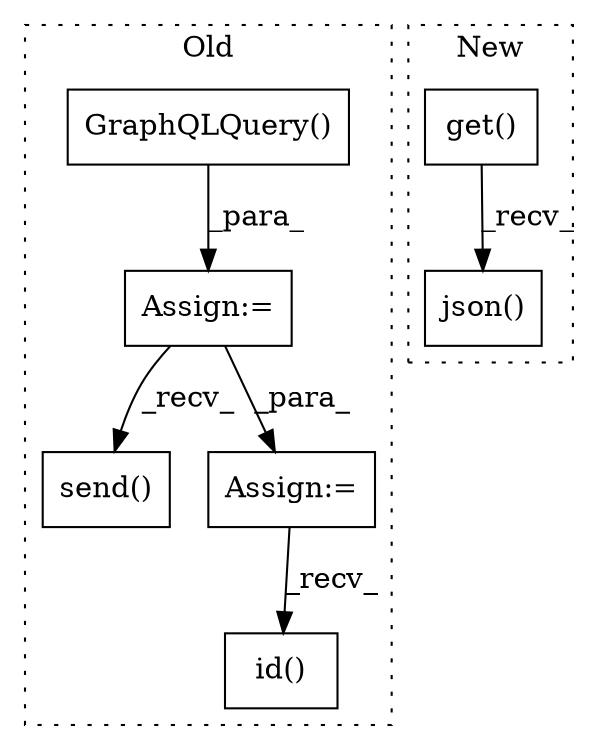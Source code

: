 digraph G {
subgraph cluster0 {
1 [label="id()" a="75" s="3749" l="23" shape="box"];
3 [label="Assign:=" a="68" s="3544" l="3" shape="box"];
4 [label="send()" a="75" s="3804" l="8" shape="box"];
6 [label="GraphQLQuery()" a="75" s="3547,3574" l="17,1" shape="box"];
7 [label="Assign:=" a="68" s="3583" l="3" shape="box"];
label = "Old";
style="dotted";
}
subgraph cluster1 {
2 [label="json()" a="75" s="3320" l="59" shape="box"];
5 [label="get()" a="75" s="3320,3371" l="8,1" shape="box"];
label = "New";
style="dotted";
}
3 -> 7 [label="_para_"];
3 -> 4 [label="_recv_"];
5 -> 2 [label="_recv_"];
6 -> 3 [label="_para_"];
7 -> 1 [label="_recv_"];
}